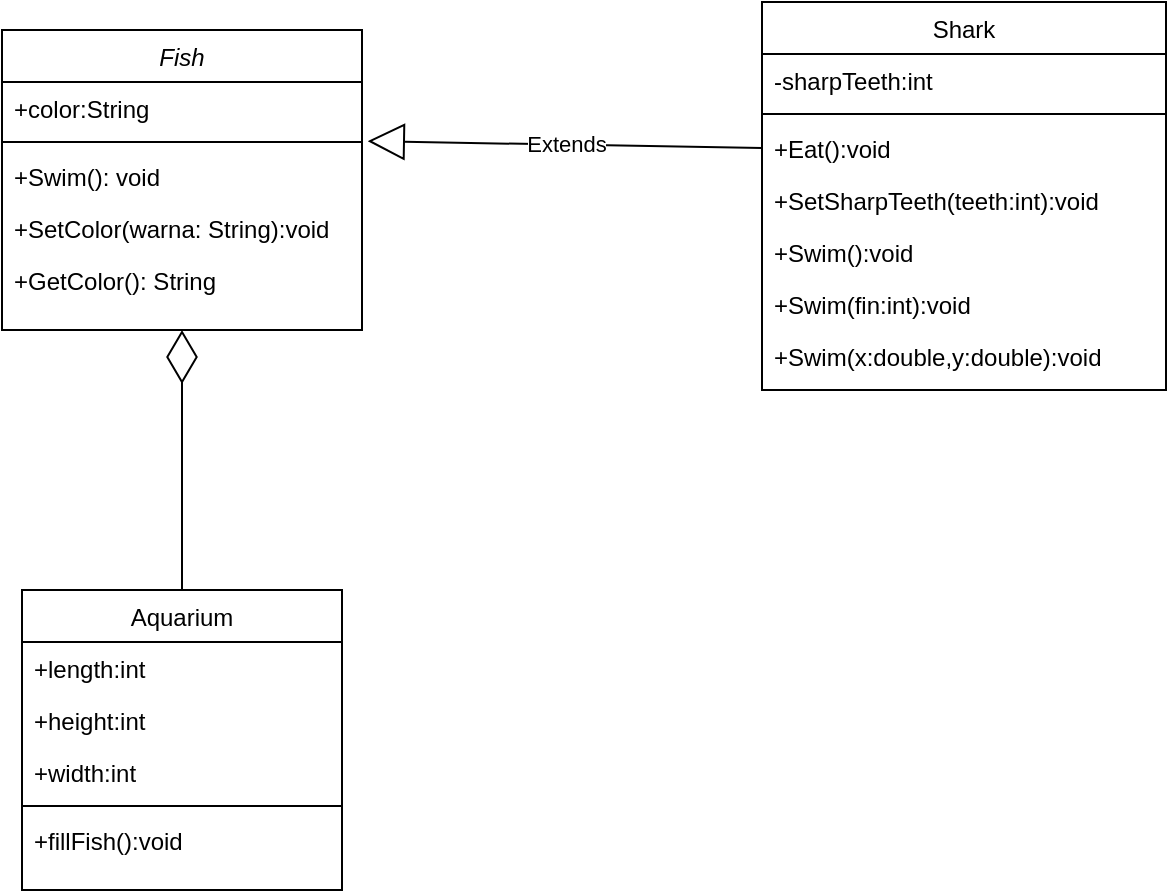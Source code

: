 <mxfile version="13.8.0" type="github">
  <diagram id="C5RBs43oDa-KdzZeNtuy" name="Page-1">
    <mxGraphModel dx="1038" dy="523" grid="1" gridSize="10" guides="1" tooltips="1" connect="1" arrows="1" fold="1" page="1" pageScale="1" pageWidth="827" pageHeight="1169" math="0" shadow="0">
      <root>
        <mxCell id="WIyWlLk6GJQsqaUBKTNV-0" />
        <mxCell id="WIyWlLk6GJQsqaUBKTNV-1" parent="WIyWlLk6GJQsqaUBKTNV-0" />
        <mxCell id="fwo_I_GuEPBSCwpJomhz-0" value="Fish" style="swimlane;fontStyle=2;align=center;verticalAlign=top;childLayout=stackLayout;horizontal=1;startSize=26;horizontalStack=0;resizeParent=1;resizeLast=0;collapsible=1;marginBottom=0;rounded=0;shadow=0;strokeWidth=1;" parent="WIyWlLk6GJQsqaUBKTNV-1" vertex="1">
          <mxGeometry x="140" y="90" width="180" height="150" as="geometry">
            <mxRectangle x="230" y="140" width="160" height="26" as="alternateBounds" />
          </mxGeometry>
        </mxCell>
        <mxCell id="fwo_I_GuEPBSCwpJomhz-1" value="+color:String" style="text;align=left;verticalAlign=top;spacingLeft=4;spacingRight=4;overflow=hidden;rotatable=0;points=[[0,0.5],[1,0.5]];portConstraint=eastwest;" parent="fwo_I_GuEPBSCwpJomhz-0" vertex="1">
          <mxGeometry y="26" width="180" height="26" as="geometry" />
        </mxCell>
        <mxCell id="q9ieeXZZ4bEtO9ubFpR8-0" value="" style="line;html=1;strokeWidth=1;align=left;verticalAlign=middle;spacingTop=-1;spacingLeft=3;spacingRight=3;rotatable=0;labelPosition=right;points=[];portConstraint=eastwest;" vertex="1" parent="fwo_I_GuEPBSCwpJomhz-0">
          <mxGeometry y="52" width="180" height="8" as="geometry" />
        </mxCell>
        <mxCell id="fwo_I_GuEPBSCwpJomhz-2" value="+Swim(): void" style="text;align=left;verticalAlign=top;spacingLeft=4;spacingRight=4;overflow=hidden;rotatable=0;points=[[0,0.5],[1,0.5]];portConstraint=eastwest;rounded=0;shadow=0;html=0;" parent="fwo_I_GuEPBSCwpJomhz-0" vertex="1">
          <mxGeometry y="60" width="180" height="26" as="geometry" />
        </mxCell>
        <mxCell id="fwo_I_GuEPBSCwpJomhz-3" value="+SetColor(warna: String):void" style="text;align=left;verticalAlign=top;spacingLeft=4;spacingRight=4;overflow=hidden;rotatable=0;points=[[0,0.5],[1,0.5]];portConstraint=eastwest;rounded=0;shadow=0;html=0;" parent="fwo_I_GuEPBSCwpJomhz-0" vertex="1">
          <mxGeometry y="86" width="180" height="26" as="geometry" />
        </mxCell>
        <mxCell id="fwo_I_GuEPBSCwpJomhz-4" value="+GetColor(): String" style="text;align=left;verticalAlign=top;spacingLeft=4;spacingRight=4;overflow=hidden;rotatable=0;points=[[0,0.5],[1,0.5]];portConstraint=eastwest;rounded=0;shadow=0;html=0;" parent="fwo_I_GuEPBSCwpJomhz-0" vertex="1">
          <mxGeometry y="112" width="180" height="20" as="geometry" />
        </mxCell>
        <mxCell id="fwo_I_GuEPBSCwpJomhz-13" value="Aquarium" style="swimlane;fontStyle=0;align=center;verticalAlign=top;childLayout=stackLayout;horizontal=1;startSize=26;horizontalStack=0;resizeParent=1;resizeLast=0;collapsible=1;marginBottom=0;rounded=0;shadow=0;strokeWidth=1;" parent="WIyWlLk6GJQsqaUBKTNV-1" vertex="1">
          <mxGeometry x="150" y="370" width="160" height="150" as="geometry">
            <mxRectangle x="130" y="380" width="160" height="26" as="alternateBounds" />
          </mxGeometry>
        </mxCell>
        <mxCell id="fwo_I_GuEPBSCwpJomhz-14" value="+length:int" style="text;align=left;verticalAlign=top;spacingLeft=4;spacingRight=4;overflow=hidden;rotatable=0;points=[[0,0.5],[1,0.5]];portConstraint=eastwest;" parent="fwo_I_GuEPBSCwpJomhz-13" vertex="1">
          <mxGeometry y="26" width="160" height="26" as="geometry" />
        </mxCell>
        <mxCell id="fwo_I_GuEPBSCwpJomhz-15" value="+height:int" style="text;align=left;verticalAlign=top;spacingLeft=4;spacingRight=4;overflow=hidden;rotatable=0;points=[[0,0.5],[1,0.5]];portConstraint=eastwest;rounded=0;shadow=0;html=0;" parent="fwo_I_GuEPBSCwpJomhz-13" vertex="1">
          <mxGeometry y="52" width="160" height="26" as="geometry" />
        </mxCell>
        <mxCell id="fwo_I_GuEPBSCwpJomhz-16" value="+width:int" style="text;align=left;verticalAlign=top;spacingLeft=4;spacingRight=4;overflow=hidden;rotatable=0;points=[[0,0.5],[1,0.5]];portConstraint=eastwest;rounded=0;shadow=0;html=0;" parent="fwo_I_GuEPBSCwpJomhz-13" vertex="1">
          <mxGeometry y="78" width="160" height="26" as="geometry" />
        </mxCell>
        <mxCell id="q9ieeXZZ4bEtO9ubFpR8-1" value="" style="line;html=1;strokeWidth=1;align=left;verticalAlign=middle;spacingTop=-1;spacingLeft=3;spacingRight=3;rotatable=0;labelPosition=right;points=[];portConstraint=eastwest;" vertex="1" parent="fwo_I_GuEPBSCwpJomhz-13">
          <mxGeometry y="104" width="160" height="8" as="geometry" />
        </mxCell>
        <mxCell id="fwo_I_GuEPBSCwpJomhz-17" value="+fillFish():void" style="text;align=left;verticalAlign=top;spacingLeft=4;spacingRight=4;overflow=hidden;rotatable=0;points=[[0,0.5],[1,0.5]];portConstraint=eastwest;rounded=0;shadow=0;html=0;" parent="fwo_I_GuEPBSCwpJomhz-13" vertex="1">
          <mxGeometry y="112" width="160" height="26" as="geometry" />
        </mxCell>
        <mxCell id="fwo_I_GuEPBSCwpJomhz-5" value="Shark" style="swimlane;fontStyle=0;align=center;verticalAlign=top;childLayout=stackLayout;horizontal=1;startSize=26;horizontalStack=0;resizeParent=1;resizeLast=0;collapsible=1;marginBottom=0;rounded=0;shadow=0;strokeWidth=1;" parent="WIyWlLk6GJQsqaUBKTNV-1" vertex="1">
          <mxGeometry x="520" y="76" width="202" height="194" as="geometry">
            <mxRectangle x="550" y="140" width="160" height="26" as="alternateBounds" />
          </mxGeometry>
        </mxCell>
        <mxCell id="fwo_I_GuEPBSCwpJomhz-6" value="-sharpTeeth:int" style="text;align=left;verticalAlign=top;spacingLeft=4;spacingRight=4;overflow=hidden;rotatable=0;points=[[0,0.5],[1,0.5]];portConstraint=eastwest;" parent="fwo_I_GuEPBSCwpJomhz-5" vertex="1">
          <mxGeometry y="26" width="202" height="26" as="geometry" />
        </mxCell>
        <mxCell id="fwo_I_GuEPBSCwpJomhz-7" value="" style="line;html=1;strokeWidth=1;align=left;verticalAlign=middle;spacingTop=-1;spacingLeft=3;spacingRight=3;rotatable=0;labelPosition=right;points=[];portConstraint=eastwest;" parent="fwo_I_GuEPBSCwpJomhz-5" vertex="1">
          <mxGeometry y="52" width="202" height="8" as="geometry" />
        </mxCell>
        <mxCell id="fwo_I_GuEPBSCwpJomhz-8" value="+Eat():void" style="text;align=left;verticalAlign=top;spacingLeft=4;spacingRight=4;overflow=hidden;rotatable=0;points=[[0,0.5],[1,0.5]];portConstraint=eastwest;" parent="fwo_I_GuEPBSCwpJomhz-5" vertex="1">
          <mxGeometry y="60" width="202" height="26" as="geometry" />
        </mxCell>
        <mxCell id="fwo_I_GuEPBSCwpJomhz-9" value="+SetSharpTeeth(teeth:int):void" style="text;align=left;verticalAlign=top;spacingLeft=4;spacingRight=4;overflow=hidden;rotatable=0;points=[[0,0.5],[1,0.5]];portConstraint=eastwest;" parent="fwo_I_GuEPBSCwpJomhz-5" vertex="1">
          <mxGeometry y="86" width="202" height="26" as="geometry" />
        </mxCell>
        <mxCell id="fwo_I_GuEPBSCwpJomhz-10" value="+Swim():void" style="text;align=left;verticalAlign=top;spacingLeft=4;spacingRight=4;overflow=hidden;rotatable=0;points=[[0,0.5],[1,0.5]];portConstraint=eastwest;" parent="fwo_I_GuEPBSCwpJomhz-5" vertex="1">
          <mxGeometry y="112" width="202" height="26" as="geometry" />
        </mxCell>
        <mxCell id="fwo_I_GuEPBSCwpJomhz-11" value="+Swim(fin:int):void" style="text;align=left;verticalAlign=top;spacingLeft=4;spacingRight=4;overflow=hidden;rotatable=0;points=[[0,0.5],[1,0.5]];portConstraint=eastwest;" parent="fwo_I_GuEPBSCwpJomhz-5" vertex="1">
          <mxGeometry y="138" width="202" height="26" as="geometry" />
        </mxCell>
        <mxCell id="fwo_I_GuEPBSCwpJomhz-12" value="+Swim(x:double,y:double):void" style="text;align=left;verticalAlign=top;spacingLeft=4;spacingRight=4;overflow=hidden;rotatable=0;points=[[0,0.5],[1,0.5]];portConstraint=eastwest;" parent="fwo_I_GuEPBSCwpJomhz-5" vertex="1">
          <mxGeometry y="164" width="202" height="26" as="geometry" />
        </mxCell>
        <mxCell id="q9ieeXZZ4bEtO9ubFpR8-3" value="" style="endArrow=diamondThin;endFill=0;endSize=24;html=1;entryX=0.5;entryY=1;entryDx=0;entryDy=0;" edge="1" parent="WIyWlLk6GJQsqaUBKTNV-1" target="fwo_I_GuEPBSCwpJomhz-0">
          <mxGeometry width="160" relative="1" as="geometry">
            <mxPoint x="230" y="370" as="sourcePoint" />
            <mxPoint x="490" y="270" as="targetPoint" />
          </mxGeometry>
        </mxCell>
        <mxCell id="q9ieeXZZ4bEtO9ubFpR8-5" value="Extends" style="endArrow=block;endSize=16;endFill=0;html=1;entryX=1.016;entryY=1.138;entryDx=0;entryDy=0;entryPerimeter=0;exitX=0;exitY=0.5;exitDx=0;exitDy=0;" edge="1" parent="WIyWlLk6GJQsqaUBKTNV-1" source="fwo_I_GuEPBSCwpJomhz-8" target="fwo_I_GuEPBSCwpJomhz-1">
          <mxGeometry width="160" relative="1" as="geometry">
            <mxPoint x="510" y="150" as="sourcePoint" />
            <mxPoint x="490" y="270" as="targetPoint" />
          </mxGeometry>
        </mxCell>
      </root>
    </mxGraphModel>
  </diagram>
</mxfile>
